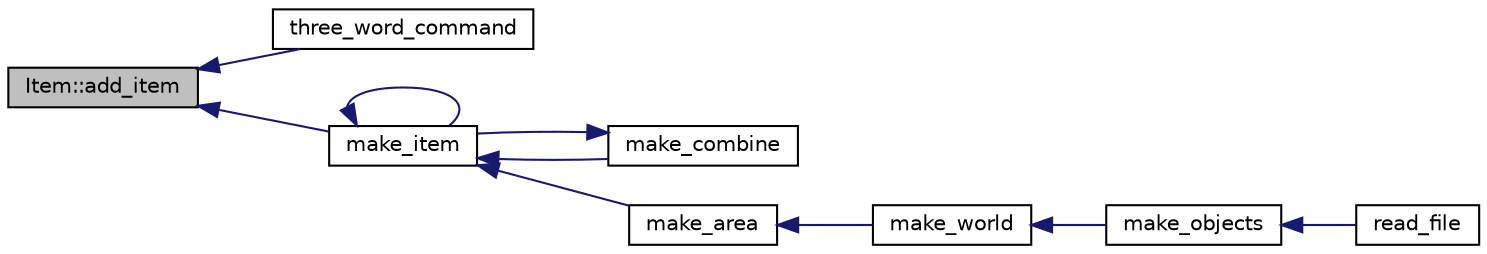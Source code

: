 digraph G
{
  edge [fontname="Helvetica",fontsize="10",labelfontname="Helvetica",labelfontsize="10"];
  node [fontname="Helvetica",fontsize="10",shape=record];
  rankdir="LR";
  Node1 [label="Item::add_item",height=0.2,width=0.4,color="black", fillcolor="grey75", style="filled" fontcolor="black"];
  Node1 -> Node2 [dir="back",color="midnightblue",fontsize="10",style="solid",fontname="Helvetica"];
  Node2 [label="three_word_command",height=0.2,width=0.4,color="black", fillcolor="white", style="filled",URL="$main_8cpp.html#a47fd8dc4fa23701e1d3c6d9c33f9f675"];
  Node1 -> Node3 [dir="back",color="midnightblue",fontsize="10",style="solid",fontname="Helvetica"];
  Node3 [label="make_item",height=0.2,width=0.4,color="black", fillcolor="white", style="filled",URL="$parser_8h.html#a3421b449747c2e99c3fa10aa82670030"];
  Node3 -> Node4 [dir="back",color="midnightblue",fontsize="10",style="solid",fontname="Helvetica"];
  Node4 [label="make_combine",height=0.2,width=0.4,color="black", fillcolor="white", style="filled",URL="$parser_8h.html#a36b388b045cfd98000bb0a66df600421"];
  Node4 -> Node3 [dir="back",color="midnightblue",fontsize="10",style="solid",fontname="Helvetica"];
  Node3 -> Node3 [dir="back",color="midnightblue",fontsize="10",style="solid",fontname="Helvetica"];
  Node3 -> Node5 [dir="back",color="midnightblue",fontsize="10",style="solid",fontname="Helvetica"];
  Node5 [label="make_area",height=0.2,width=0.4,color="black", fillcolor="white", style="filled",URL="$parser_8h.html#aa0a2a8e7e35261c36a5268b099b972c0"];
  Node5 -> Node6 [dir="back",color="midnightblue",fontsize="10",style="solid",fontname="Helvetica"];
  Node6 [label="make_world",height=0.2,width=0.4,color="black", fillcolor="white", style="filled",URL="$parser_8h.html#aa822a7164b884d2b057604a10a69f160"];
  Node6 -> Node7 [dir="back",color="midnightblue",fontsize="10",style="solid",fontname="Helvetica"];
  Node7 [label="make_objects",height=0.2,width=0.4,color="black", fillcolor="white", style="filled",URL="$parser_8h.html#a0770bb1cd7b266aa1bdaca961380244c"];
  Node7 -> Node8 [dir="back",color="midnightblue",fontsize="10",style="solid",fontname="Helvetica"];
  Node8 [label="read_file",height=0.2,width=0.4,color="black", fillcolor="white", style="filled",URL="$parser_8h.html#a56cad0ffafea1cb6e859d550e423d599"];
}
